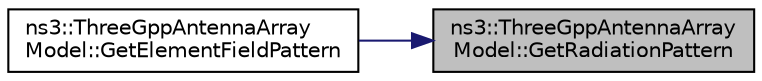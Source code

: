 digraph "ns3::ThreeGppAntennaArrayModel::GetRadiationPattern"
{
 // LATEX_PDF_SIZE
  edge [fontname="Helvetica",fontsize="10",labelfontname="Helvetica",labelfontsize="10"];
  node [fontname="Helvetica",fontsize="10",shape=record];
  rankdir="RL";
  Node1 [label="ns3::ThreeGppAntennaArray\lModel::GetRadiationPattern",height=0.2,width=0.4,color="black", fillcolor="grey75", style="filled", fontcolor="black",tooltip="Returns the radiation power pattern of a single antenna element in dB, generated according to Table 7..."];
  Node1 -> Node2 [dir="back",color="midnightblue",fontsize="10",style="solid",fontname="Helvetica"];
  Node2 [label="ns3::ThreeGppAntennaArray\lModel::GetElementFieldPattern",height=0.2,width=0.4,color="black", fillcolor="white", style="filled",URL="$classns3_1_1_three_gpp_antenna_array_model.html#a2f658ead10fe49c9d9890d904cd411da",tooltip="Returns the horizontal and vertical components of the antenna element field pattern at the specified ..."];
}

